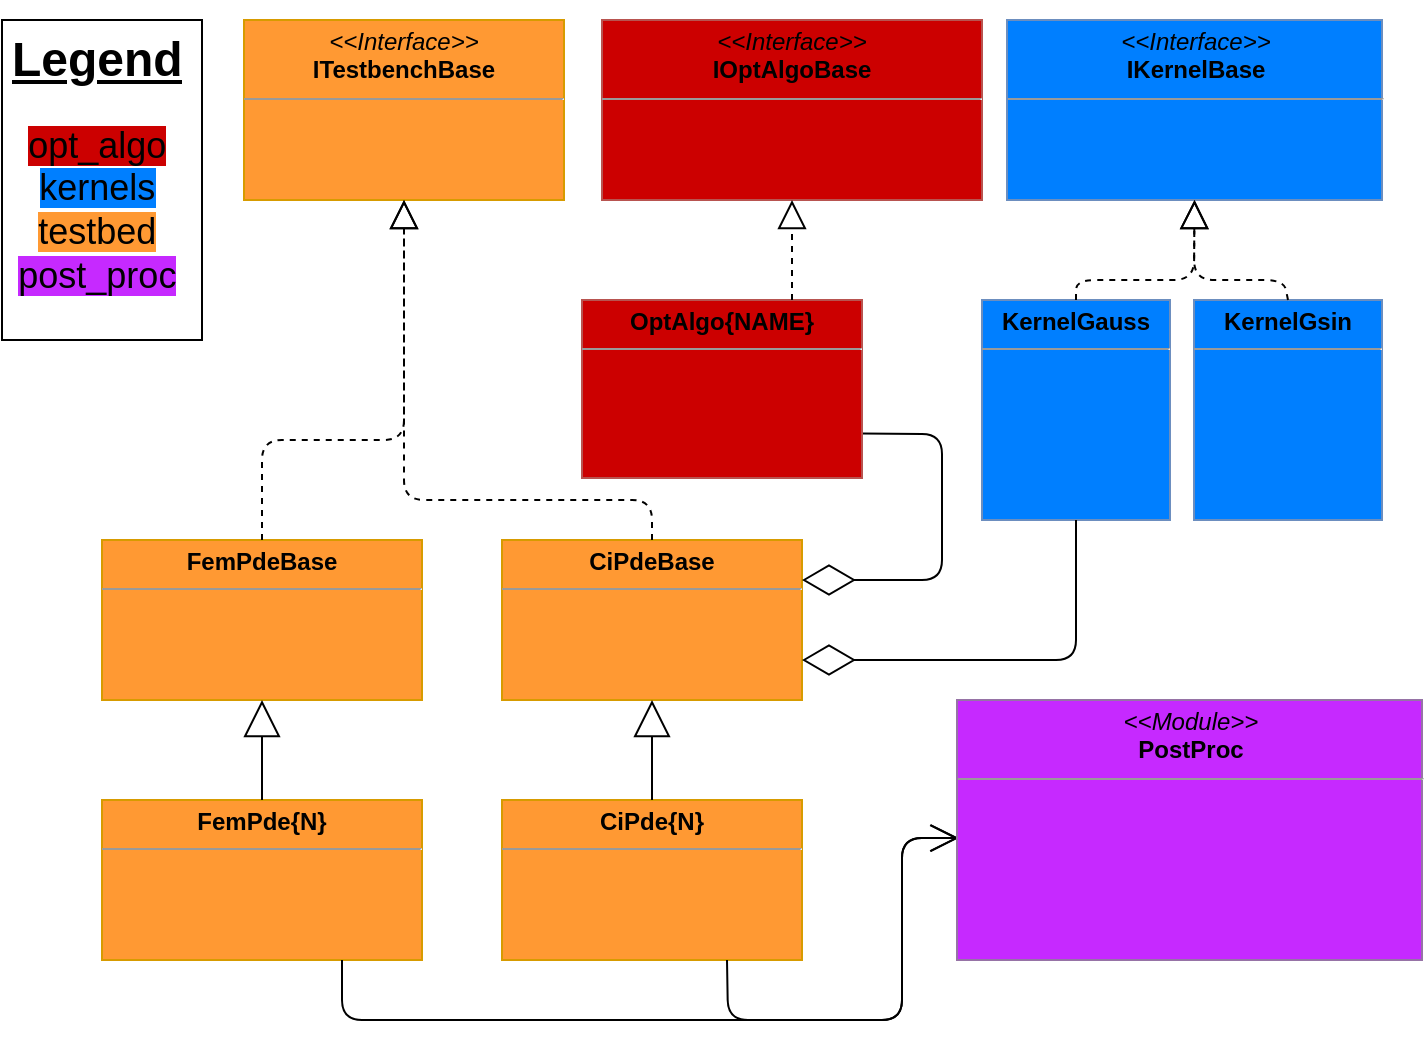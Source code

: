 <mxfile version="13.4.8" type="device"><diagram name="Page-1" id="c4acf3e9-155e-7222-9cf6-157b1a14988f"><mxGraphModel dx="1422" dy="801" grid="1" gridSize="10" guides="1" tooltips="1" connect="1" arrows="1" fold="1" page="1" pageScale="1" pageWidth="850" pageHeight="1100" background="#ffffff" math="0" shadow="0"><root><mxCell id="0"/><mxCell id="1" parent="0"/><mxCell id="5d2195bd80daf111-18" value="&lt;p style=&quot;margin: 0px ; margin-top: 4px ; text-align: center&quot;&gt;&lt;i&gt;&amp;lt;&amp;lt;Interface&amp;gt;&amp;gt;&lt;/i&gt;&lt;br&gt;&lt;b&gt;ITestbenchBase&lt;/b&gt;&lt;/p&gt;&lt;hr size=&quot;1&quot;&gt;" style="verticalAlign=top;align=left;overflow=fill;fontSize=12;fontFamily=Helvetica;html=1;rounded=0;shadow=0;comic=0;labelBackgroundColor=none;strokeWidth=1;fillColor=#FF9933;strokeColor=#d79b00;" parent="1" vertex="1"><mxGeometry x="161" y="10" width="160" height="90" as="geometry"/></mxCell><mxCell id="OqN1oSKdxXawtuKfXdIL-16" value="&lt;p style=&quot;margin: 0px ; margin-top: 4px ; text-align: center&quot;&gt;&lt;i&gt;&amp;lt;&amp;lt;Interface&amp;gt;&amp;gt;&lt;/i&gt;&lt;br&gt;&lt;b&gt;IKernelBase&lt;/b&gt;&lt;/p&gt;&lt;hr size=&quot;1&quot;&gt;" style="verticalAlign=top;align=left;overflow=fill;fontSize=12;fontFamily=Helvetica;html=1;rounded=0;shadow=0;comic=0;labelBackgroundColor=none;strokeWidth=1;fillColor=#007FFF;strokeColor=#6c8ebf;" parent="1" vertex="1"><mxGeometry x="542.5" y="10" width="187.5" height="90" as="geometry"/></mxCell><mxCell id="xsPXz_OzfztTlI7cCrGP-11" value="&lt;p style=&quot;margin: 0px ; margin-top: 4px ; text-align: center&quot;&gt;&lt;b&gt;FemPdeBase&lt;/b&gt;&lt;br&gt;&lt;/p&gt;&lt;hr size=&quot;1&quot;&gt;" style="verticalAlign=top;align=left;overflow=fill;fontSize=12;fontFamily=Helvetica;html=1;fillColor=#FF9933;strokeColor=#d79b00;" parent="1" vertex="1"><mxGeometry x="90" y="270" width="160" height="80" as="geometry"/></mxCell><mxCell id="xsPXz_OzfztTlI7cCrGP-12" value="&lt;p style=&quot;margin: 0px ; margin-top: 4px ; text-align: center&quot;&gt;&lt;b&gt;CiPdeBase&lt;/b&gt;&lt;br&gt;&lt;/p&gt;&lt;hr size=&quot;1&quot;&gt;" style="verticalAlign=top;align=left;overflow=fill;fontSize=12;fontFamily=Helvetica;html=1;fillColor=#FF9933;strokeColor=#d79b00;" parent="1" vertex="1"><mxGeometry x="290" y="270" width="150" height="80" as="geometry"/></mxCell><mxCell id="xsPXz_OzfztTlI7cCrGP-13" value="" style="endArrow=block;dashed=1;endFill=0;endSize=12;html=1;exitX=0.5;exitY=0;exitDx=0;exitDy=0;entryX=0.5;entryY=1;entryDx=0;entryDy=0;" parent="1" source="xsPXz_OzfztTlI7cCrGP-11" target="5d2195bd80daf111-18" edge="1"><mxGeometry width="160" relative="1" as="geometry"><mxPoint x="82" y="640" as="sourcePoint"/><mxPoint x="162" y="200" as="targetPoint"/><Array as="points"><mxPoint x="170" y="220"/><mxPoint x="241" y="220"/></Array></mxGeometry></mxCell><mxCell id="xsPXz_OzfztTlI7cCrGP-14" value="" style="endArrow=block;dashed=1;endFill=0;endSize=12;html=1;exitX=0.5;exitY=0;exitDx=0;exitDy=0;entryX=0.5;entryY=1;entryDx=0;entryDy=0;" parent="1" source="xsPXz_OzfztTlI7cCrGP-12" target="5d2195bd80daf111-18" edge="1"><mxGeometry width="160" relative="1" as="geometry"><mxPoint x="132" y="690" as="sourcePoint"/><mxPoint x="292" y="690" as="targetPoint"/><Array as="points"><mxPoint x="365" y="250"/><mxPoint x="241" y="250"/><mxPoint x="241" y="220"/></Array></mxGeometry></mxCell><mxCell id="xsPXz_OzfztTlI7cCrGP-15" value="&lt;p style=&quot;margin: 0px ; margin-top: 4px ; text-align: center&quot;&gt;&lt;b&gt;KernelGauss&lt;/b&gt;&lt;br&gt;&lt;/p&gt;&lt;hr size=&quot;1&quot;&gt;" style="verticalAlign=top;align=left;overflow=fill;fontSize=12;fontFamily=Helvetica;html=1;fillColor=#007FFF;strokeColor=#6c8ebf;" parent="1" vertex="1"><mxGeometry x="530" y="150" width="94" height="110" as="geometry"/></mxCell><mxCell id="_FakmQh8LEeZEkgtfWAc-1" value="" style="endArrow=diamondThin;endFill=0;endSize=24;html=1;entryX=1;entryY=0.25;entryDx=0;entryDy=0;exitX=1;exitY=0.75;exitDx=0;exitDy=0;" parent="1" source="ZzWrm3ZySU144fqTAeIb-2" target="xsPXz_OzfztTlI7cCrGP-12" edge="1"><mxGeometry width="160" relative="1" as="geometry"><mxPoint x="550" y="410" as="sourcePoint"/><mxPoint x="452" y="310" as="targetPoint"/><Array as="points"><mxPoint x="510" y="217"/><mxPoint x="510" y="290"/></Array></mxGeometry></mxCell><mxCell id="mOhR2xE8CFZFWW8473Mu-2" value="&lt;p style=&quot;margin: 0px ; margin-top: 4px ; text-align: center&quot;&gt;&lt;b&gt;FemPde{N}&lt;/b&gt;&lt;br&gt;&lt;/p&gt;&lt;hr size=&quot;1&quot;&gt;" style="verticalAlign=top;align=left;overflow=fill;fontSize=12;fontFamily=Helvetica;html=1;fillColor=#FF9933;strokeColor=#d79b00;" parent="1" vertex="1"><mxGeometry x="90" y="400" width="160" height="80" as="geometry"/></mxCell><mxCell id="mOhR2xE8CFZFWW8473Mu-3" value="" style="endArrow=block;endSize=16;endFill=0;html=1;exitX=0.5;exitY=0;exitDx=0;exitDy=0;entryX=0.5;entryY=1;entryDx=0;entryDy=0;" parent="1" source="mOhR2xE8CFZFWW8473Mu-2" target="xsPXz_OzfztTlI7cCrGP-11" edge="1"><mxGeometry x="-0.143" y="30" width="160" relative="1" as="geometry"><mxPoint x="322" y="640" as="sourcePoint"/><mxPoint x="112" y="580" as="targetPoint"/><mxPoint as="offset"/></mxGeometry></mxCell><mxCell id="mOhR2xE8CFZFWW8473Mu-4" value="&lt;p style=&quot;margin: 0px ; margin-top: 4px ; text-align: center&quot;&gt;&lt;b&gt;CiPde{N}&lt;/b&gt;&lt;br&gt;&lt;/p&gt;&lt;hr size=&quot;1&quot;&gt;&lt;br&gt;&lt;div&gt;&lt;br&gt;&lt;/div&gt;" style="verticalAlign=top;align=left;overflow=fill;fontSize=12;fontFamily=Helvetica;html=1;fillColor=#FF9933;strokeColor=#d79b00;" parent="1" vertex="1"><mxGeometry x="290" y="400" width="150" height="80" as="geometry"/></mxCell><mxCell id="mOhR2xE8CFZFWW8473Mu-5" value="" style="endArrow=block;endSize=16;endFill=0;html=1;entryX=0.5;entryY=1;entryDx=0;entryDy=0;exitX=0.5;exitY=0;exitDx=0;exitDy=0;" parent="1" source="mOhR2xE8CFZFWW8473Mu-4" target="xsPXz_OzfztTlI7cCrGP-12" edge="1"><mxGeometry x="-0.143" y="30" width="160" relative="1" as="geometry"><mxPoint x="347" y="620" as="sourcePoint"/><mxPoint x="442" y="590" as="targetPoint"/><mxPoint as="offset"/></mxGeometry></mxCell><mxCell id="ZzWrm3ZySU144fqTAeIb-1" value="&lt;p style=&quot;margin: 0px ; margin-top: 4px ; text-align: center&quot;&gt;&lt;i&gt;&amp;lt;&amp;lt;Interface&amp;gt;&amp;gt;&lt;/i&gt;&lt;br&gt;&lt;b&gt;IOptAlgoBase&lt;/b&gt;&lt;/p&gt;&lt;hr size=&quot;1&quot;&gt;" style="verticalAlign=top;align=left;overflow=fill;fontSize=12;fontFamily=Helvetica;html=1;rounded=0;shadow=0;comic=0;labelBackgroundColor=none;strokeWidth=1;fillColor=#CC0000;strokeColor=#b85450;" parent="1" vertex="1"><mxGeometry x="340" y="10" width="190" height="90" as="geometry"/></mxCell><mxCell id="ZzWrm3ZySU144fqTAeIb-3" value="" style="endArrow=diamondThin;endFill=0;endSize=24;html=1;entryX=1;entryY=0.75;entryDx=0;entryDy=0;exitX=0.5;exitY=1;exitDx=0;exitDy=0;" parent="1" source="xsPXz_OzfztTlI7cCrGP-15" target="xsPXz_OzfztTlI7cCrGP-12" edge="1"><mxGeometry width="160" relative="1" as="geometry"><mxPoint x="480" y="650" as="sourcePoint"/><mxPoint x="640" y="650" as="targetPoint"/><Array as="points"><mxPoint x="577" y="330"/><mxPoint x="550" y="330"/><mxPoint x="500" y="330"/></Array></mxGeometry></mxCell><mxCell id="ZzWrm3ZySU144fqTAeIb-2" value="&lt;p style=&quot;margin: 0px ; margin-top: 4px ; text-align: center&quot;&gt;&lt;b&gt;OptAlgo{NAME}&lt;/b&gt;&lt;br&gt;&lt;/p&gt;&lt;hr size=&quot;1&quot;&gt;&lt;p style=&quot;margin: 0px ; margin-left: 4px&quot;&gt;&lt;br&gt;&lt;/p&gt;" style="verticalAlign=top;align=left;overflow=fill;fontSize=12;fontFamily=Helvetica;html=1;fillColor=#CC0000;strokeColor=#b85450;" parent="1" vertex="1"><mxGeometry x="330" y="150" width="140" height="89" as="geometry"/></mxCell><mxCell id="ZzWrm3ZySU144fqTAeIb-6" value="" style="endArrow=block;dashed=1;endFill=0;endSize=12;html=1;entryX=0.5;entryY=1;entryDx=0;entryDy=0;exitX=0.75;exitY=0;exitDx=0;exitDy=0;" parent="1" source="ZzWrm3ZySU144fqTAeIb-2" target="ZzWrm3ZySU144fqTAeIb-1" edge="1"><mxGeometry width="160" relative="1" as="geometry"><mxPoint x="530" y="240" as="sourcePoint"/><mxPoint x="732" y="210" as="targetPoint"/><Array as="points"/></mxGeometry></mxCell><mxCell id="ZzWrm3ZySU144fqTAeIb-8" value="&lt;h1 align=&quot;center&quot;&gt;&lt;u&gt;Legend&lt;/u&gt;&lt;br&gt;&lt;/h1&gt;&lt;p style=&quot;font-size: 18px&quot; align=&quot;center&quot;&gt;&lt;span style=&quot;background-color: rgb(204 , 0 , 0)&quot;&gt;opt_algo&lt;/span&gt;&lt;br&gt;&lt;span style=&quot;background-color: rgb(0 , 127 , 255)&quot;&gt;kernels&lt;/span&gt;&lt;br&gt;&lt;span style=&quot;background-color: rgb(255 , 153 , 51)&quot;&gt;testbed&lt;/span&gt;&lt;br&gt;&lt;span style=&quot;background-color: rgb(198 , 41 , 255)&quot;&gt;post_proc&lt;/span&gt;&lt;br&gt;&lt;/p&gt;" style="text;html=1;strokeColor=#000000;fillColor=none;spacing=5;spacingTop=-20;whiteSpace=wrap;overflow=hidden;rounded=0;" parent="1" vertex="1"><mxGeometry x="40" y="10" width="100" height="160" as="geometry"/></mxCell><mxCell id="O7FxV-ty-cSQEr6K26pW-2" value="" style="endArrow=block;dashed=1;endFill=0;endSize=12;html=1;exitX=0.5;exitY=0;exitDx=0;exitDy=0;entryX=0.5;entryY=1;entryDx=0;entryDy=0;" parent="1" source="xsPXz_OzfztTlI7cCrGP-15" target="OqN1oSKdxXawtuKfXdIL-16" edge="1"><mxGeometry width="160" relative="1" as="geometry"><mxPoint x="495" y="250" as="sourcePoint"/><mxPoint x="690" y="210" as="targetPoint"/><Array as="points"><mxPoint x="577" y="140"/><mxPoint x="636" y="140"/></Array></mxGeometry></mxCell><mxCell id="O7FxV-ty-cSQEr6K26pW-4" value="" style="endArrow=open;endFill=1;endSize=12;html=1;exitX=0.75;exitY=1;exitDx=0;exitDy=0;entryX=0.004;entryY=0.531;entryDx=0;entryDy=0;entryPerimeter=0;" parent="1" source="mOhR2xE8CFZFWW8473Mu-4" target="uOPe14mfxpZ8FUBENCYt-1" edge="1"><mxGeometry width="160" relative="1" as="geometry"><mxPoint x="390" y="850" as="sourcePoint"/><mxPoint x="510" y="810" as="targetPoint"/><Array as="points"><mxPoint x="403" y="510"/><mxPoint x="490" y="510"/><mxPoint x="490" y="419"/></Array></mxGeometry></mxCell><mxCell id="O7FxV-ty-cSQEr6K26pW-5" value="" style="endArrow=open;endFill=1;endSize=12;html=1;exitX=0.75;exitY=1;exitDx=0;exitDy=0;entryX=0.003;entryY=0.531;entryDx=0;entryDy=0;entryPerimeter=0;" parent="1" source="mOhR2xE8CFZFWW8473Mu-2" target="uOPe14mfxpZ8FUBENCYt-1" edge="1"><mxGeometry width="160" relative="1" as="geometry"><mxPoint x="320" y="942.5" as="sourcePoint"/><mxPoint x="510" y="810" as="targetPoint"/><Array as="points"><mxPoint x="210" y="510"/><mxPoint x="490" y="510"/><mxPoint x="490" y="419"/></Array></mxGeometry></mxCell><mxCell id="uOPe14mfxpZ8FUBENCYt-1" value="&lt;p style=&quot;margin: 0px ; margin-top: 4px ; text-align: center&quot;&gt;&lt;i&gt;&amp;lt;&amp;lt;Module&amp;gt;&amp;gt;&lt;/i&gt;&lt;br&gt;&lt;b&gt;PostProc&lt;/b&gt;&lt;/p&gt;&lt;hr size=&quot;1&quot;&gt;&lt;div&gt;&amp;nbsp;&lt;/div&gt;&lt;div&gt;&lt;br&gt;&lt;/div&gt;" style="verticalAlign=top;align=left;overflow=fill;fontSize=12;fontFamily=Helvetica;html=1;fillColor=#C629FF;strokeColor=#9673a6;" parent="1" vertex="1"><mxGeometry x="517.5" y="350" width="232.5" height="130" as="geometry"/></mxCell><mxCell id="vh8NkHgrIYIRRfbVV7Ie-2" value="&lt;p style=&quot;margin: 0px ; margin-top: 4px ; text-align: center&quot;&gt;&lt;b&gt;KernelGsin&lt;/b&gt;&lt;br&gt;&lt;/p&gt;&lt;hr size=&quot;1&quot;&gt;" style="verticalAlign=top;align=left;overflow=fill;fontSize=12;fontFamily=Helvetica;html=1;fillColor=#007FFF;strokeColor=#6c8ebf;" parent="1" vertex="1"><mxGeometry x="636" y="150" width="94" height="110" as="geometry"/></mxCell><mxCell id="vh8NkHgrIYIRRfbVV7Ie-3" value="" style="endArrow=block;dashed=1;endFill=0;endSize=12;html=1;exitX=0.5;exitY=0;exitDx=0;exitDy=0;entryX=0.5;entryY=1;entryDx=0;entryDy=0;" parent="1" source="vh8NkHgrIYIRRfbVV7Ie-2" target="OqN1oSKdxXawtuKfXdIL-16" edge="1"><mxGeometry width="160" relative="1" as="geometry"><mxPoint x="577" y="250" as="sourcePoint"/><mxPoint x="570" y="210" as="targetPoint"/><Array as="points"><mxPoint x="681" y="140"/><mxPoint x="636" y="140"/></Array></mxGeometry></mxCell></root></mxGraphModel></diagram></mxfile>